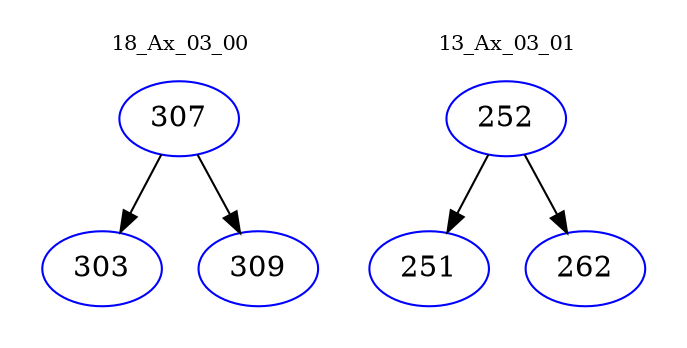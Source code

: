 digraph{
subgraph cluster_0 {
color = white
label = "18_Ax_03_00";
fontsize=10;
T0_307 [label="307", color="blue"]
T0_307 -> T0_303 [color="black"]
T0_303 [label="303", color="blue"]
T0_307 -> T0_309 [color="black"]
T0_309 [label="309", color="blue"]
}
subgraph cluster_1 {
color = white
label = "13_Ax_03_01";
fontsize=10;
T1_252 [label="252", color="blue"]
T1_252 -> T1_251 [color="black"]
T1_251 [label="251", color="blue"]
T1_252 -> T1_262 [color="black"]
T1_262 [label="262", color="blue"]
}
}
